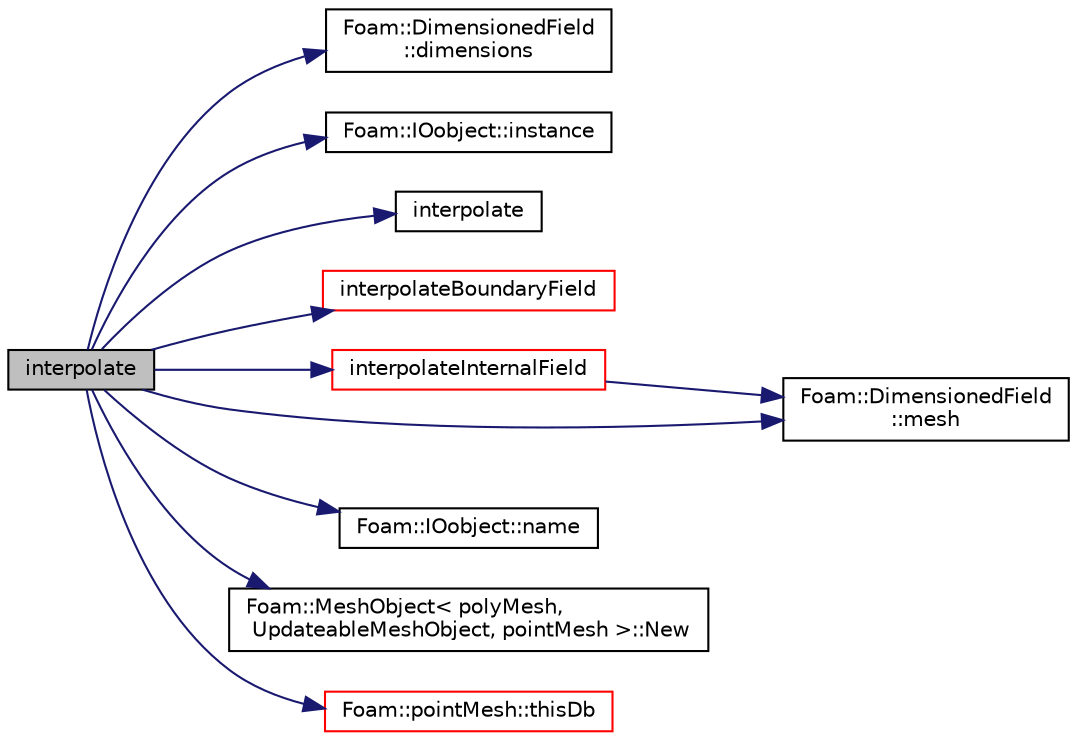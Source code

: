 digraph "interpolate"
{
  bgcolor="transparent";
  edge [fontname="Helvetica",fontsize="10",labelfontname="Helvetica",labelfontsize="10"];
  node [fontname="Helvetica",fontsize="10",shape=record];
  rankdir="LR";
  Node1 [label="interpolate",height=0.2,width=0.4,color="black", fillcolor="grey75", style="filled", fontcolor="black"];
  Node1 -> Node2 [color="midnightblue",fontsize="10",style="solid",fontname="Helvetica"];
  Node2 [label="Foam::DimensionedField\l::dimensions",height=0.2,width=0.4,color="black",URL="$a00541.html#a6098093e7de06370342a85cfae8b31f5",tooltip="Return dimensions. "];
  Node1 -> Node3 [color="midnightblue",fontsize="10",style="solid",fontname="Helvetica"];
  Node3 [label="Foam::IOobject::instance",height=0.2,width=0.4,color="black",URL="$a01203.html#a927868ca22fb186135659bc0acadd47b"];
  Node1 -> Node4 [color="midnightblue",fontsize="10",style="solid",fontname="Helvetica"];
  Node4 [label="interpolate",height=0.2,width=0.4,color="black",URL="$a02924.html#af9995ad230399e8784e5a1370c25ec7a",tooltip="Interpolate volField using inverse distance weighting. "];
  Node1 -> Node5 [color="midnightblue",fontsize="10",style="solid",fontname="Helvetica"];
  Node5 [label="interpolateBoundaryField",height=0.2,width=0.4,color="red",URL="$a02924.html#ae0a17963a0b9c6511a6090b3e4c65180",tooltip="Interpolate boundary field without applying constraints/boundary. "];
  Node1 -> Node6 [color="midnightblue",fontsize="10",style="solid",fontname="Helvetica"];
  Node6 [label="interpolateInternalField",height=0.2,width=0.4,color="red",URL="$a02924.html#a11aedfd7e5d4384576ca2d06ce41a9d8",tooltip="Interpolate internal field from volField to pointField. "];
  Node6 -> Node7 [color="midnightblue",fontsize="10",style="solid",fontname="Helvetica"];
  Node7 [label="Foam::DimensionedField\l::mesh",height=0.2,width=0.4,color="black",URL="$a00541.html#abdefa6904b53f35c49185ee1cb3d1800",tooltip="Return mesh. "];
  Node1 -> Node7 [color="midnightblue",fontsize="10",style="solid",fontname="Helvetica"];
  Node1 -> Node8 [color="midnightblue",fontsize="10",style="solid",fontname="Helvetica"];
  Node8 [label="Foam::IOobject::name",height=0.2,width=0.4,color="black",URL="$a01203.html#a75b72488d2e82151b025744974919d5d",tooltip="Return name. "];
  Node1 -> Node9 [color="midnightblue",fontsize="10",style="solid",fontname="Helvetica"];
  Node9 [label="Foam::MeshObject\< polyMesh,\l UpdateableMeshObject, pointMesh \>::New",height=0.2,width=0.4,color="black",URL="$a01507.html#ab61cc2091ec1fd7e08e8948e84235a05"];
  Node1 -> Node10 [color="midnightblue",fontsize="10",style="solid",fontname="Helvetica"];
  Node10 [label="Foam::pointMesh::thisDb",height=0.2,width=0.4,color="red",URL="$a01932.html#ad9bd621d3125ce9903b9be686e5d0863",tooltip="Return database. For now is its polyMesh. "];
}
